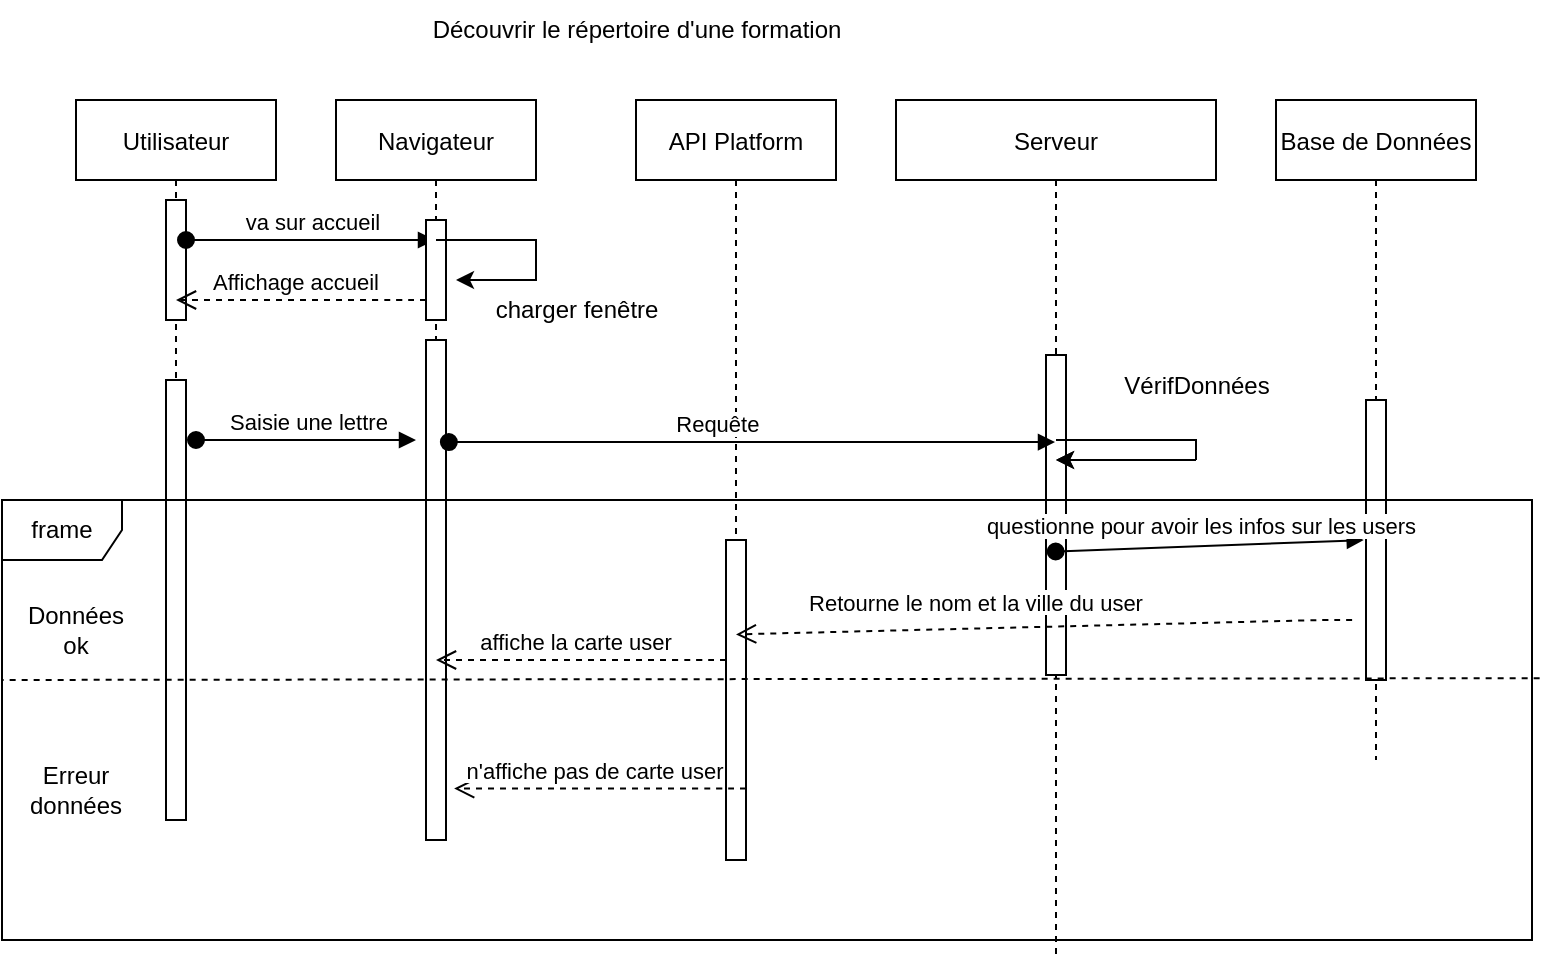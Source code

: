 <mxfile version="20.2.4" type="github">
  <diagram id="kgpKYQtTHZ0yAKxKKP6v" name="Page-1">
    <mxGraphModel dx="1327" dy="802" grid="1" gridSize="10" guides="1" tooltips="1" connect="1" arrows="1" fold="1" page="1" pageScale="1" pageWidth="850" pageHeight="1100" math="0" shadow="0">
      <root>
        <mxCell id="0" />
        <mxCell id="1" parent="0" />
        <mxCell id="2" value="Serveur" style="shape=umlLifeline;perimeter=lifelinePerimeter;container=1;collapsible=0;recursiveResize=0;rounded=0;shadow=0;strokeWidth=1;" parent="1" vertex="1">
          <mxGeometry x="490" y="60" width="160" height="430" as="geometry" />
        </mxCell>
        <mxCell id="3" value="" style="points=[];perimeter=orthogonalPerimeter;rounded=0;shadow=0;strokeWidth=1;" parent="2" vertex="1">
          <mxGeometry x="75" y="127.5" width="10" height="160" as="geometry" />
        </mxCell>
        <mxCell id="25" value="VérifDonnées" style="text;html=1;align=center;verticalAlign=middle;resizable=0;points=[];autosize=1;strokeColor=none;fillColor=none;" parent="2" vertex="1">
          <mxGeometry x="100" y="127.5" width="100" height="30" as="geometry" />
        </mxCell>
        <mxCell id="5" value="Base de Données" style="shape=umlLifeline;perimeter=lifelinePerimeter;container=1;collapsible=0;recursiveResize=0;rounded=0;shadow=0;strokeWidth=1;" parent="1" vertex="1">
          <mxGeometry x="680" y="60" width="100" height="330" as="geometry" />
        </mxCell>
        <mxCell id="6" value="" style="points=[];perimeter=orthogonalPerimeter;rounded=0;shadow=0;strokeWidth=1;" parent="5" vertex="1">
          <mxGeometry x="45" y="150" width="10" height="140" as="geometry" />
        </mxCell>
        <mxCell id="10" value="Utilisateur" style="shape=umlLifeline;perimeter=lifelinePerimeter;container=1;collapsible=0;recursiveResize=0;rounded=0;shadow=0;strokeWidth=1;" parent="1" vertex="1">
          <mxGeometry x="80" y="60" width="100" height="360" as="geometry" />
        </mxCell>
        <mxCell id="11" value="" style="points=[];perimeter=orthogonalPerimeter;rounded=0;shadow=0;strokeWidth=1;" parent="10" vertex="1">
          <mxGeometry x="45" y="50" width="10" height="60" as="geometry" />
        </mxCell>
        <mxCell id="12" value="va sur accueil" style="verticalAlign=bottom;startArrow=oval;endArrow=block;startSize=8;shadow=0;strokeWidth=1;exitX=1.211;exitY=0.533;exitDx=0;exitDy=0;exitPerimeter=0;" parent="10" target="14" edge="1">
          <mxGeometry x="0.024" relative="1" as="geometry">
            <mxPoint x="55.0" y="70" as="sourcePoint" />
            <mxPoint x="142.89" y="70" as="targetPoint" />
            <mxPoint as="offset" />
          </mxGeometry>
        </mxCell>
        <mxCell id="13" value="" style="points=[];perimeter=orthogonalPerimeter;rounded=0;shadow=0;strokeWidth=1;" parent="10" vertex="1">
          <mxGeometry x="45" y="140" width="10" height="220" as="geometry" />
        </mxCell>
        <mxCell id="14" value="Navigateur" style="shape=umlLifeline;perimeter=lifelinePerimeter;container=1;collapsible=0;recursiveResize=0;rounded=0;shadow=0;strokeWidth=1;" parent="1" vertex="1">
          <mxGeometry x="210" y="60" width="100" height="370" as="geometry" />
        </mxCell>
        <mxCell id="15" value="" style="points=[];perimeter=orthogonalPerimeter;rounded=0;shadow=0;strokeWidth=1;" parent="14" vertex="1">
          <mxGeometry x="45" y="60" width="10" height="50" as="geometry" />
        </mxCell>
        <mxCell id="16" value="" style="endArrow=classic;html=1;rounded=0;endFill=1;" parent="14" edge="1">
          <mxGeometry width="50" height="50" relative="1" as="geometry">
            <mxPoint x="50" y="70" as="sourcePoint" />
            <mxPoint x="60" y="90" as="targetPoint" />
            <Array as="points">
              <mxPoint x="100" y="70" />
              <mxPoint x="100" y="90" />
            </Array>
          </mxGeometry>
        </mxCell>
        <mxCell id="17" value="Affichage accueil" style="verticalAlign=bottom;endArrow=open;dashed=1;endSize=8;exitX=0;exitY=0.95;shadow=0;strokeWidth=1;" parent="14" target="10" edge="1">
          <mxGeometry x="0.037" relative="1" as="geometry">
            <mxPoint x="-60" y="100" as="targetPoint" />
            <mxPoint x="45" y="100.0" as="sourcePoint" />
            <Array as="points">
              <mxPoint x="30" y="100" />
            </Array>
            <mxPoint as="offset" />
          </mxGeometry>
        </mxCell>
        <mxCell id="18" value="" style="points=[];perimeter=orthogonalPerimeter;rounded=0;shadow=0;strokeWidth=1;" parent="14" vertex="1">
          <mxGeometry x="45" y="120" width="10" height="250" as="geometry" />
        </mxCell>
        <mxCell id="19" value="Découvrir le répertoire d&#39;une formation" style="text;html=1;align=center;verticalAlign=middle;resizable=0;points=[];autosize=1;strokeColor=none;fillColor=none;" parent="1" vertex="1">
          <mxGeometry x="245" y="10" width="230" height="30" as="geometry" />
        </mxCell>
        <mxCell id="20" value="charger fenêtre" style="text;html=1;align=center;verticalAlign=middle;resizable=0;points=[];autosize=1;strokeColor=none;fillColor=none;" parent="1" vertex="1">
          <mxGeometry x="280" y="150" width="100" height="30" as="geometry" />
        </mxCell>
        <mxCell id="21" value="API Platform" style="shape=umlLifeline;perimeter=lifelinePerimeter;container=1;collapsible=0;recursiveResize=0;rounded=0;shadow=0;strokeWidth=1;" parent="1" vertex="1">
          <mxGeometry x="360" y="60" width="100" height="380" as="geometry" />
        </mxCell>
        <mxCell id="22" value="" style="points=[];perimeter=orthogonalPerimeter;rounded=0;shadow=0;strokeWidth=1;" parent="21" vertex="1">
          <mxGeometry x="45" y="220" width="10" height="160" as="geometry" />
        </mxCell>
        <mxCell id="23" value="Saisie une lettre" style="verticalAlign=bottom;startArrow=oval;endArrow=block;startSize=8;shadow=0;strokeWidth=1;exitX=1.211;exitY=0.533;exitDx=0;exitDy=0;exitPerimeter=0;" parent="1" edge="1">
          <mxGeometry x="0.024" relative="1" as="geometry">
            <mxPoint x="140" y="230" as="sourcePoint" />
            <mxPoint x="250" y="230" as="targetPoint" />
            <mxPoint as="offset" />
          </mxGeometry>
        </mxCell>
        <mxCell id="24" value="Requête" style="verticalAlign=bottom;startArrow=oval;endArrow=block;startSize=8;shadow=0;strokeWidth=1;exitX=1.211;exitY=0.533;exitDx=0;exitDy=0;exitPerimeter=0;" parent="1" target="2" edge="1">
          <mxGeometry x="-0.111" relative="1" as="geometry">
            <mxPoint x="266.43" y="231.04" as="sourcePoint" />
            <mxPoint x="380.0" y="230.0" as="targetPoint" />
            <mxPoint as="offset" />
          </mxGeometry>
        </mxCell>
        <mxCell id="26" value="affiche la carte user" style="verticalAlign=bottom;endArrow=open;dashed=1;endSize=8;exitX=0;exitY=0.95;shadow=0;strokeWidth=1;" parent="1" target="14" edge="1">
          <mxGeometry x="0.035" relative="1" as="geometry">
            <mxPoint x="300" y="340" as="targetPoint" />
            <mxPoint x="405" y="340.0" as="sourcePoint" />
            <Array as="points">
              <mxPoint x="390" y="340" />
            </Array>
            <mxPoint as="offset" />
          </mxGeometry>
        </mxCell>
        <mxCell id="28" value="Données ok" style="text;html=1;strokeColor=none;fillColor=none;align=center;verticalAlign=middle;whiteSpace=wrap;rounded=0;" parent="1" vertex="1">
          <mxGeometry x="50" y="310" width="60" height="30" as="geometry" />
        </mxCell>
        <mxCell id="29" value="Erreur données" style="text;html=1;strokeColor=none;fillColor=none;align=center;verticalAlign=middle;whiteSpace=wrap;rounded=0;" parent="1" vertex="1">
          <mxGeometry x="50" y="390" width="60" height="30" as="geometry" />
        </mxCell>
        <mxCell id="30" value="n&#39;affiche pas de carte user" style="verticalAlign=bottom;endArrow=open;dashed=1;endSize=8;exitX=0;exitY=0.95;shadow=0;strokeWidth=1;" parent="1" edge="1">
          <mxGeometry x="0.035" relative="1" as="geometry">
            <mxPoint x="269.071" y="404.29" as="targetPoint" />
            <mxPoint x="415" y="404.29" as="sourcePoint" />
            <Array as="points">
              <mxPoint x="400" y="404.29" />
            </Array>
            <mxPoint as="offset" />
          </mxGeometry>
        </mxCell>
        <mxCell id="9" value="frame" style="shape=umlFrame;whiteSpace=wrap;html=1;" parent="1" vertex="1">
          <mxGeometry x="43" y="260" width="765" height="220" as="geometry" />
        </mxCell>
        <mxCell id="27" value="" style="endArrow=none;dashed=1;html=1;rounded=0;entryX=0;entryY=0.409;entryDx=0;entryDy=0;entryPerimeter=0;exitX=1.005;exitY=0.405;exitDx=0;exitDy=0;exitPerimeter=0;" parent="1" source="9" target="9" edge="1">
          <mxGeometry width="50" height="50" relative="1" as="geometry">
            <mxPoint x="740" y="260" as="sourcePoint" />
            <mxPoint x="790" y="210" as="targetPoint" />
          </mxGeometry>
        </mxCell>
        <mxCell id="7JD49NUglz3snV6ZlOEk-31" value="" style="endArrow=none;html=1;rounded=0;" edge="1" parent="1" target="2">
          <mxGeometry width="50" height="50" relative="1" as="geometry">
            <mxPoint x="640" y="240" as="sourcePoint" />
            <mxPoint x="580" y="320" as="targetPoint" />
            <Array as="points">
              <mxPoint x="640" y="230" />
            </Array>
          </mxGeometry>
        </mxCell>
        <mxCell id="7JD49NUglz3snV6ZlOEk-32" value="" style="endArrow=classic;html=1;rounded=0;" edge="1" parent="1" target="2">
          <mxGeometry width="50" height="50" relative="1" as="geometry">
            <mxPoint x="640" y="240" as="sourcePoint" />
            <mxPoint x="620" y="270" as="targetPoint" />
            <Array as="points">
              <mxPoint x="640" y="240" />
            </Array>
          </mxGeometry>
        </mxCell>
        <mxCell id="7JD49NUglz3snV6ZlOEk-33" value="" style="endArrow=classic;html=1;rounded=0;" edge="1" parent="1" target="2">
          <mxGeometry width="50" height="50" relative="1" as="geometry">
            <mxPoint x="640" y="240" as="sourcePoint" />
            <mxPoint x="570.267" y="240" as="targetPoint" />
            <Array as="points">
              <mxPoint x="640" y="240" />
              <mxPoint x="620" y="240" />
            </Array>
          </mxGeometry>
        </mxCell>
        <mxCell id="7" value="questionne pour avoir les infos sur les users" style="verticalAlign=bottom;startArrow=oval;endArrow=block;startSize=8;shadow=0;strokeWidth=1;entryX=0.89;entryY=0.091;entryDx=0;entryDy=0;entryPerimeter=0;exitX=0.499;exitY=0.525;exitDx=0;exitDy=0;exitPerimeter=0;" parent="1" target="9" edge="1" source="2">
          <mxGeometry x="-0.05" y="1" relative="1" as="geometry">
            <mxPoint x="545.0" y="290.0" as="sourcePoint" />
            <mxPoint x="818.07" y="290.0" as="targetPoint" />
            <mxPoint as="offset" />
          </mxGeometry>
        </mxCell>
        <mxCell id="8" value="Retourne le nom et la ville du user" style="verticalAlign=bottom;endArrow=open;dashed=1;endSize=8;exitX=0;exitY=0.95;shadow=0;strokeWidth=1;entryX=1.194;entryY=0.295;entryDx=0;entryDy=0;entryPerimeter=0;" parent="1" edge="1">
          <mxGeometry x="0.22" y="-4" relative="1" as="geometry">
            <mxPoint x="410.0" y="327.2" as="targetPoint" />
            <mxPoint x="718.06" y="320.0" as="sourcePoint" />
            <Array as="points">
              <mxPoint x="703.06" y="320" />
            </Array>
            <mxPoint as="offset" />
          </mxGeometry>
        </mxCell>
      </root>
    </mxGraphModel>
  </diagram>
</mxfile>

